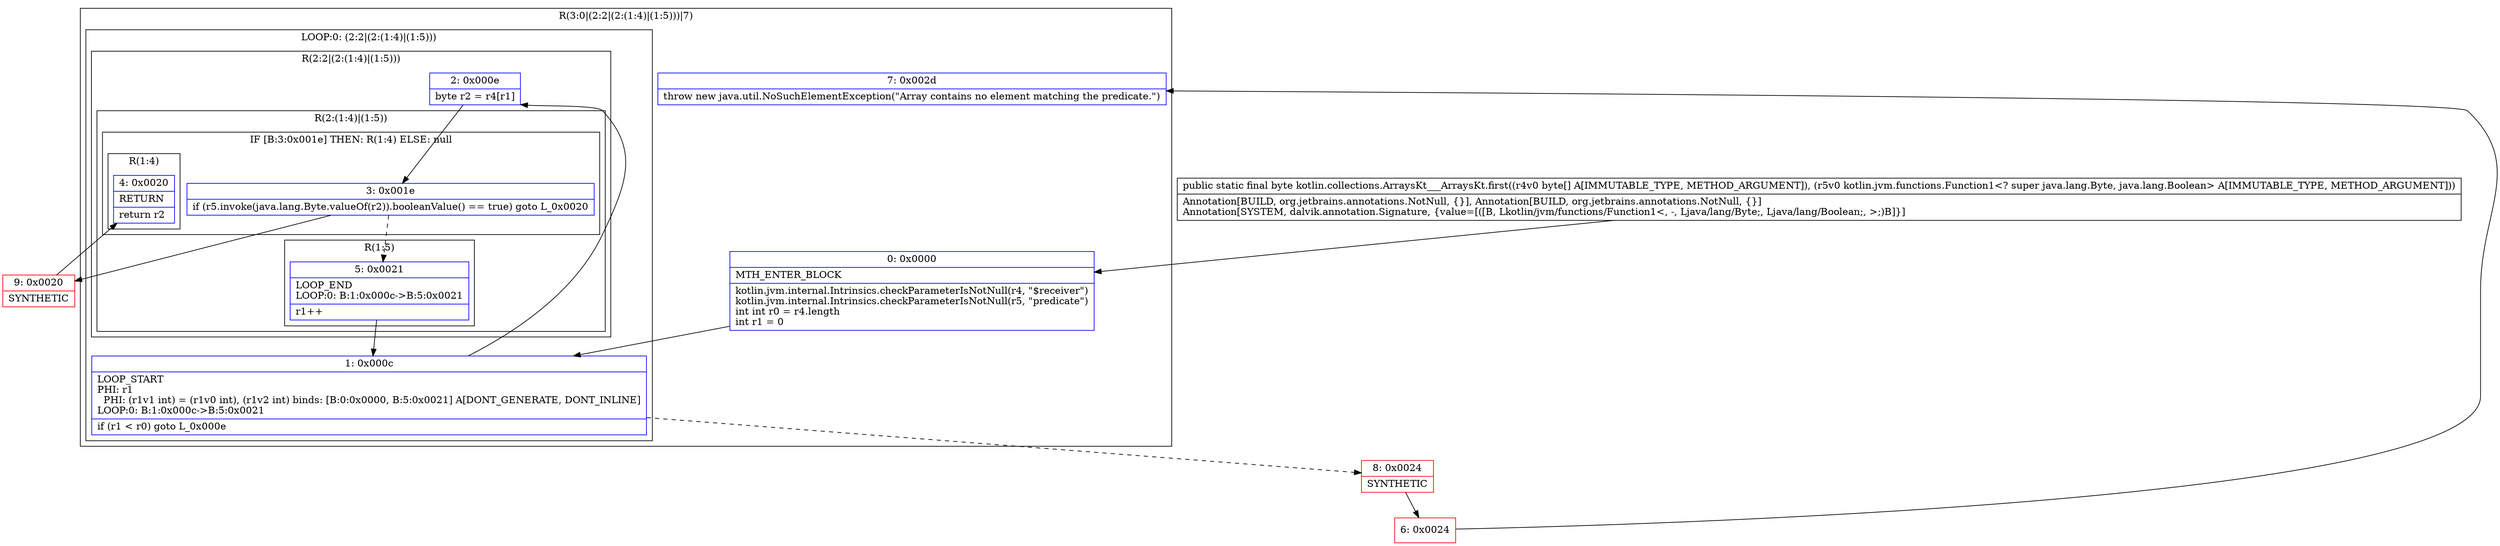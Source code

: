digraph "CFG forkotlin.collections.ArraysKt___ArraysKt.first([BLkotlin\/jvm\/functions\/Function1;)B" {
subgraph cluster_Region_1615038741 {
label = "R(3:0|(2:2|(2:(1:4)|(1:5)))|7)";
node [shape=record,color=blue];
Node_0 [shape=record,label="{0\:\ 0x0000|MTH_ENTER_BLOCK\l|kotlin.jvm.internal.Intrinsics.checkParameterIsNotNull(r4, \"$receiver\")\lkotlin.jvm.internal.Intrinsics.checkParameterIsNotNull(r5, \"predicate\")\lint int r0 = r4.length\lint r1 = 0\l}"];
subgraph cluster_LoopRegion_1350293614 {
label = "LOOP:0: (2:2|(2:(1:4)|(1:5)))";
node [shape=record,color=blue];
Node_1 [shape=record,label="{1\:\ 0x000c|LOOP_START\lPHI: r1 \l  PHI: (r1v1 int) = (r1v0 int), (r1v2 int) binds: [B:0:0x0000, B:5:0x0021] A[DONT_GENERATE, DONT_INLINE]\lLOOP:0: B:1:0x000c\-\>B:5:0x0021\l|if (r1 \< r0) goto L_0x000e\l}"];
subgraph cluster_Region_1388557923 {
label = "R(2:2|(2:(1:4)|(1:5)))";
node [shape=record,color=blue];
Node_2 [shape=record,label="{2\:\ 0x000e|byte r2 = r4[r1]\l}"];
subgraph cluster_Region_627485606 {
label = "R(2:(1:4)|(1:5))";
node [shape=record,color=blue];
subgraph cluster_IfRegion_263689893 {
label = "IF [B:3:0x001e] THEN: R(1:4) ELSE: null";
node [shape=record,color=blue];
Node_3 [shape=record,label="{3\:\ 0x001e|if (r5.invoke(java.lang.Byte.valueOf(r2)).booleanValue() == true) goto L_0x0020\l}"];
subgraph cluster_Region_814722942 {
label = "R(1:4)";
node [shape=record,color=blue];
Node_4 [shape=record,label="{4\:\ 0x0020|RETURN\l|return r2\l}"];
}
}
subgraph cluster_Region_212581212 {
label = "R(1:5)";
node [shape=record,color=blue];
Node_5 [shape=record,label="{5\:\ 0x0021|LOOP_END\lLOOP:0: B:1:0x000c\-\>B:5:0x0021\l|r1++\l}"];
}
}
}
}
Node_7 [shape=record,label="{7\:\ 0x002d|throw new java.util.NoSuchElementException(\"Array contains no element matching the predicate.\")\l}"];
}
Node_6 [shape=record,color=red,label="{6\:\ 0x0024}"];
Node_8 [shape=record,color=red,label="{8\:\ 0x0024|SYNTHETIC\l}"];
Node_9 [shape=record,color=red,label="{9\:\ 0x0020|SYNTHETIC\l}"];
MethodNode[shape=record,label="{public static final byte kotlin.collections.ArraysKt___ArraysKt.first((r4v0 byte[] A[IMMUTABLE_TYPE, METHOD_ARGUMENT]), (r5v0 kotlin.jvm.functions.Function1\<? super java.lang.Byte, java.lang.Boolean\> A[IMMUTABLE_TYPE, METHOD_ARGUMENT]))  | Annotation[BUILD, org.jetbrains.annotations.NotNull, \{\}], Annotation[BUILD, org.jetbrains.annotations.NotNull, \{\}]\lAnnotation[SYSTEM, dalvik.annotation.Signature, \{value=[([B, Lkotlin\/jvm\/functions\/Function1\<, \-, Ljava\/lang\/Byte;, Ljava\/lang\/Boolean;, \>;)B]\}]\l}"];
MethodNode -> Node_0;
Node_0 -> Node_1;
Node_1 -> Node_2;
Node_1 -> Node_8[style=dashed];
Node_2 -> Node_3;
Node_3 -> Node_5[style=dashed];
Node_3 -> Node_9;
Node_5 -> Node_1;
Node_6 -> Node_7;
Node_8 -> Node_6;
Node_9 -> Node_4;
}


